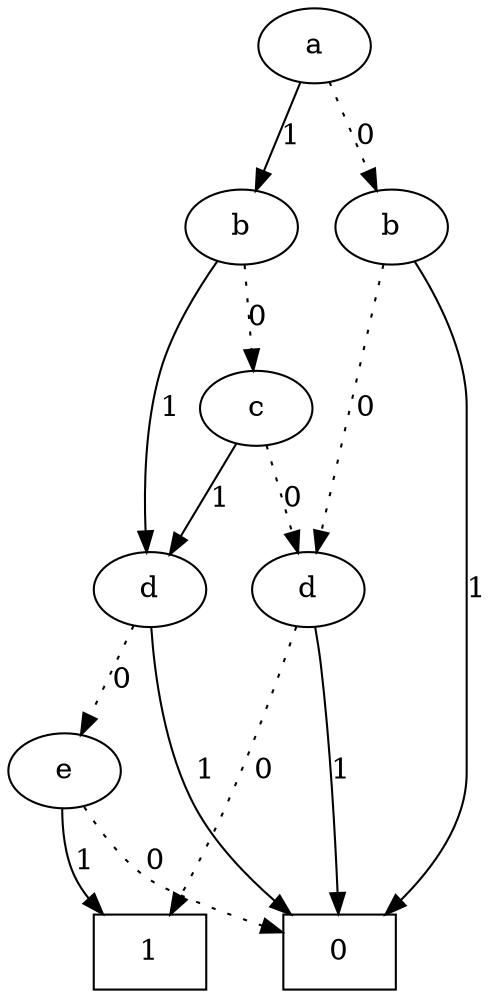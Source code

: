 digraph ROBDD{
   {rank=same 1}
   {rank=same 2 3}
   {rank=same 6}
   {rank=same 8 13}
   {rank=same 26}

   0 [label="0", shape=box];
   1 [label="a"];
   2 [label="b"];
   3 [label="b"];
   6 [label="c"];
   8 [label="d"];
   13 [label="d"];
   26 [label="e"];
   32 [label="1", shape=box];

   1 -> 2 [label="0", style=dotted]
   1 -> 3 [label="1", style=solid]
   2 -> 8 [label="0", style=dotted]
   2 -> 0 [label="1", style=solid]
   3 -> 6 [label="0", style=dotted]
   3 -> 13 [label="1", style=solid]
   6 -> 8 [label="0", style=dotted]
   6 -> 13 [label="1", style=solid]
   8 -> 32 [label="0", style=dotted]
   8 -> 0 [label="1", style=solid]
   13 -> 26 [label="0", style=dotted]
   13 -> 0 [label="1", style=solid]
   26 -> 0 [label="0", style=dotted]
   26 -> 32 [label="1", style=solid]
}